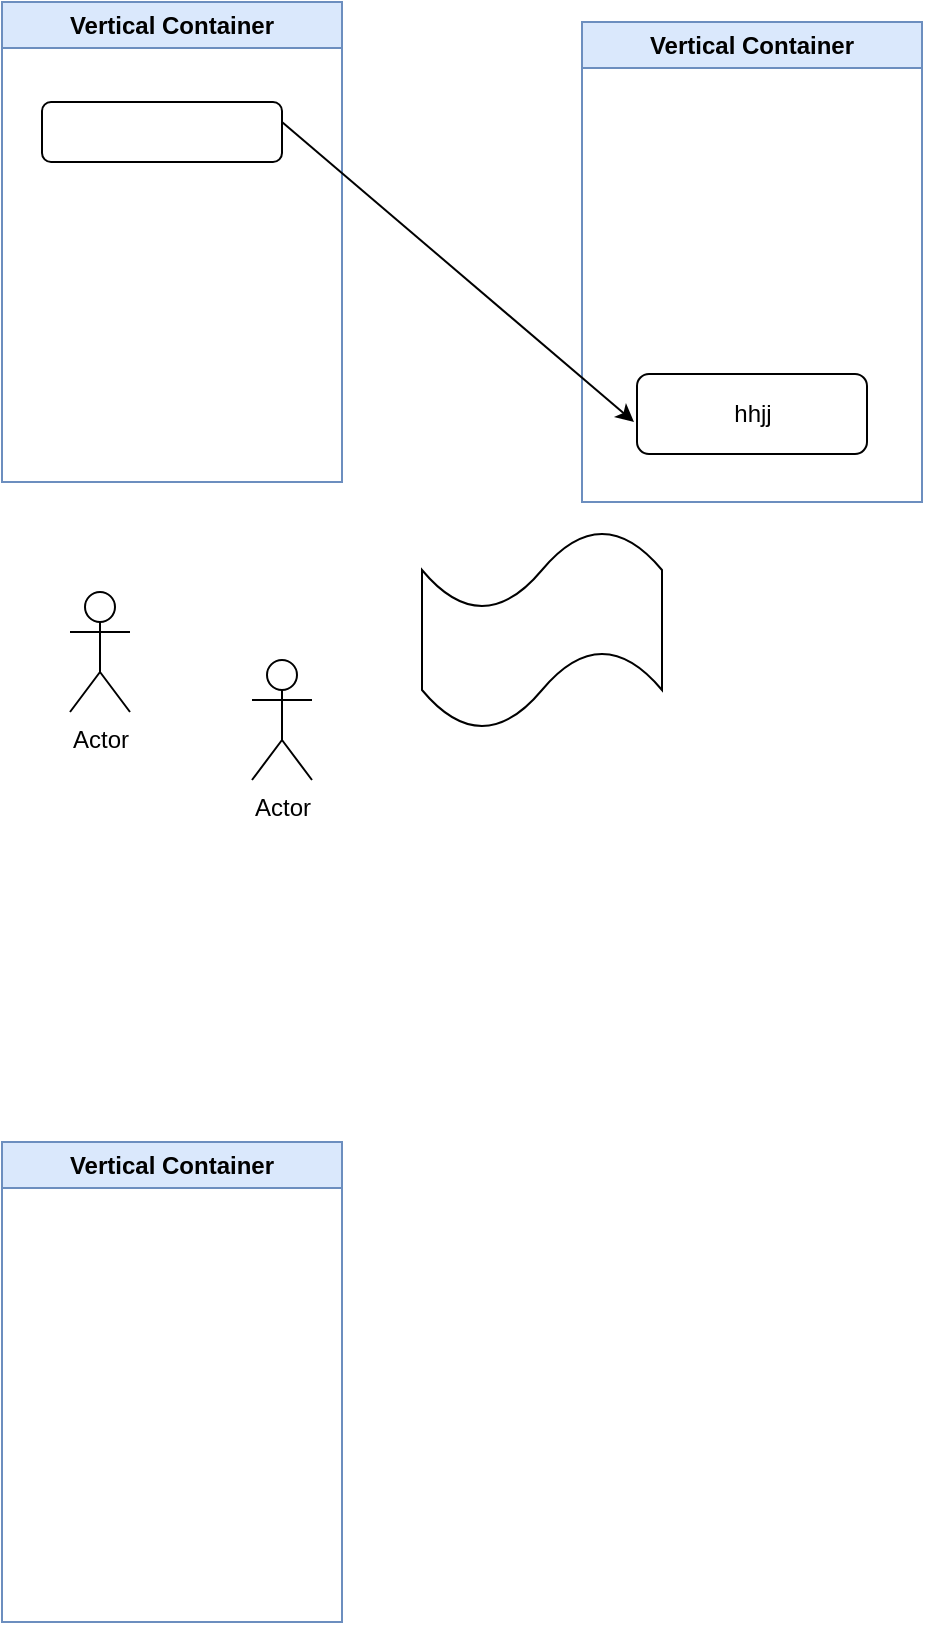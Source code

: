<mxfile version="21.4.0" type="github">
  <diagram name="Página-1" id="apy1cAqjX333Bge7wqaH">
    <mxGraphModel dx="880" dy="529" grid="0" gridSize="10" guides="1" tooltips="1" connect="1" arrows="1" fold="1" page="1" pageScale="1" pageWidth="827" pageHeight="1169" math="0" shadow="0">
      <root>
        <mxCell id="0" />
        <mxCell id="1" parent="0" />
        <mxCell id="WeIdBnQ6cf49Qna4Glk0-1" value="Vertical Container" style="swimlane;whiteSpace=wrap;html=1;fillColor=#dae8fc;strokeColor=#6c8ebf;" vertex="1" parent="1">
          <mxGeometry x="60" y="40" width="170" height="240" as="geometry" />
        </mxCell>
        <mxCell id="WeIdBnQ6cf49Qna4Glk0-6" value="" style="rounded=1;whiteSpace=wrap;html=1;" vertex="1" parent="WeIdBnQ6cf49Qna4Glk0-1">
          <mxGeometry x="20" y="50" width="120" height="30" as="geometry" />
        </mxCell>
        <mxCell id="WeIdBnQ6cf49Qna4Glk0-2" value="Vertical Container" style="swimlane;whiteSpace=wrap;html=1;fillColor=#dae8fc;strokeColor=#6c8ebf;" vertex="1" parent="1">
          <mxGeometry x="350" y="50" width="170" height="240" as="geometry" />
        </mxCell>
        <mxCell id="WeIdBnQ6cf49Qna4Glk0-7" value="hhjj" style="rounded=1;whiteSpace=wrap;html=1;" vertex="1" parent="WeIdBnQ6cf49Qna4Glk0-2">
          <mxGeometry x="27.5" y="176" width="115" height="40" as="geometry" />
        </mxCell>
        <mxCell id="WeIdBnQ6cf49Qna4Glk0-3" value="Vertical Container" style="swimlane;whiteSpace=wrap;html=1;fillColor=#dae8fc;strokeColor=#6c8ebf;" vertex="1" parent="1">
          <mxGeometry x="60" y="610" width="170" height="240" as="geometry" />
        </mxCell>
        <mxCell id="WeIdBnQ6cf49Qna4Glk0-4" value="" style="curved=1;endArrow=classic;html=1;rounded=0;" edge="1" parent="1">
          <mxGeometry width="50" height="50" relative="1" as="geometry">
            <mxPoint x="200" y="100" as="sourcePoint" />
            <mxPoint x="376" y="250" as="targetPoint" />
          </mxGeometry>
        </mxCell>
        <mxCell id="WeIdBnQ6cf49Qna4Glk0-8" value="" style="shape=tape;whiteSpace=wrap;html=1;" vertex="1" parent="1">
          <mxGeometry x="270" y="304" width="120" height="100" as="geometry" />
        </mxCell>
        <mxCell id="WeIdBnQ6cf49Qna4Glk0-9" value="Actor" style="shape=umlActor;verticalLabelPosition=bottom;verticalAlign=top;html=1;outlineConnect=0;" vertex="1" parent="1">
          <mxGeometry x="94" y="335" width="30" height="60" as="geometry" />
        </mxCell>
        <mxCell id="WeIdBnQ6cf49Qna4Glk0-10" value="Actor" style="shape=umlActor;verticalLabelPosition=bottom;verticalAlign=top;html=1;outlineConnect=0;" vertex="1" parent="1">
          <mxGeometry x="185" y="369" width="30" height="60" as="geometry" />
        </mxCell>
      </root>
    </mxGraphModel>
  </diagram>
</mxfile>
